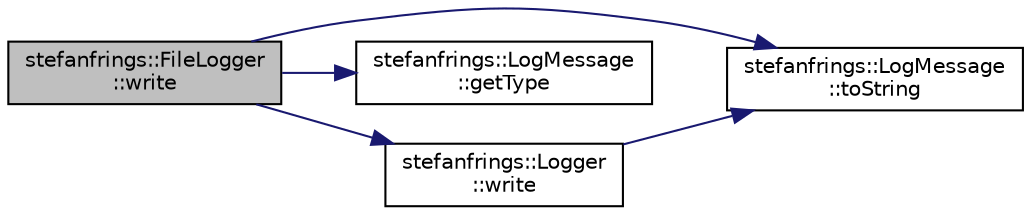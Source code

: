 digraph "stefanfrings::FileLogger::write"
{
  edge [fontname="Helvetica",fontsize="10",labelfontname="Helvetica",labelfontsize="10"];
  node [fontname="Helvetica",fontsize="10",shape=record];
  rankdir="LR";
  Node6 [label="stefanfrings::FileLogger\l::write",height=0.2,width=0.4,color="black", fillcolor="grey75", style="filled", fontcolor="black"];
  Node6 -> Node7 [color="midnightblue",fontsize="10",style="solid",fontname="Helvetica"];
  Node7 [label="stefanfrings::LogMessage\l::toString",height=0.2,width=0.4,color="black", fillcolor="white", style="filled",URL="$classstefanfrings_1_1_log_message.html#a0afc95ed8eb8b5cc611b5b9436f65053"];
  Node6 -> Node8 [color="midnightblue",fontsize="10",style="solid",fontname="Helvetica"];
  Node8 [label="stefanfrings::LogMessage\l::getType",height=0.2,width=0.4,color="black", fillcolor="white", style="filled",URL="$classstefanfrings_1_1_log_message.html#a6e0563caa0e118de2b9664b08ee6c856"];
  Node6 -> Node9 [color="midnightblue",fontsize="10",style="solid",fontname="Helvetica"];
  Node9 [label="stefanfrings::Logger\l::write",height=0.2,width=0.4,color="black", fillcolor="white", style="filled",URL="$classstefanfrings_1_1_logger.html#a69f50fe67efaa254ee219f6de384e9fa"];
  Node9 -> Node7 [color="midnightblue",fontsize="10",style="solid",fontname="Helvetica"];
}
